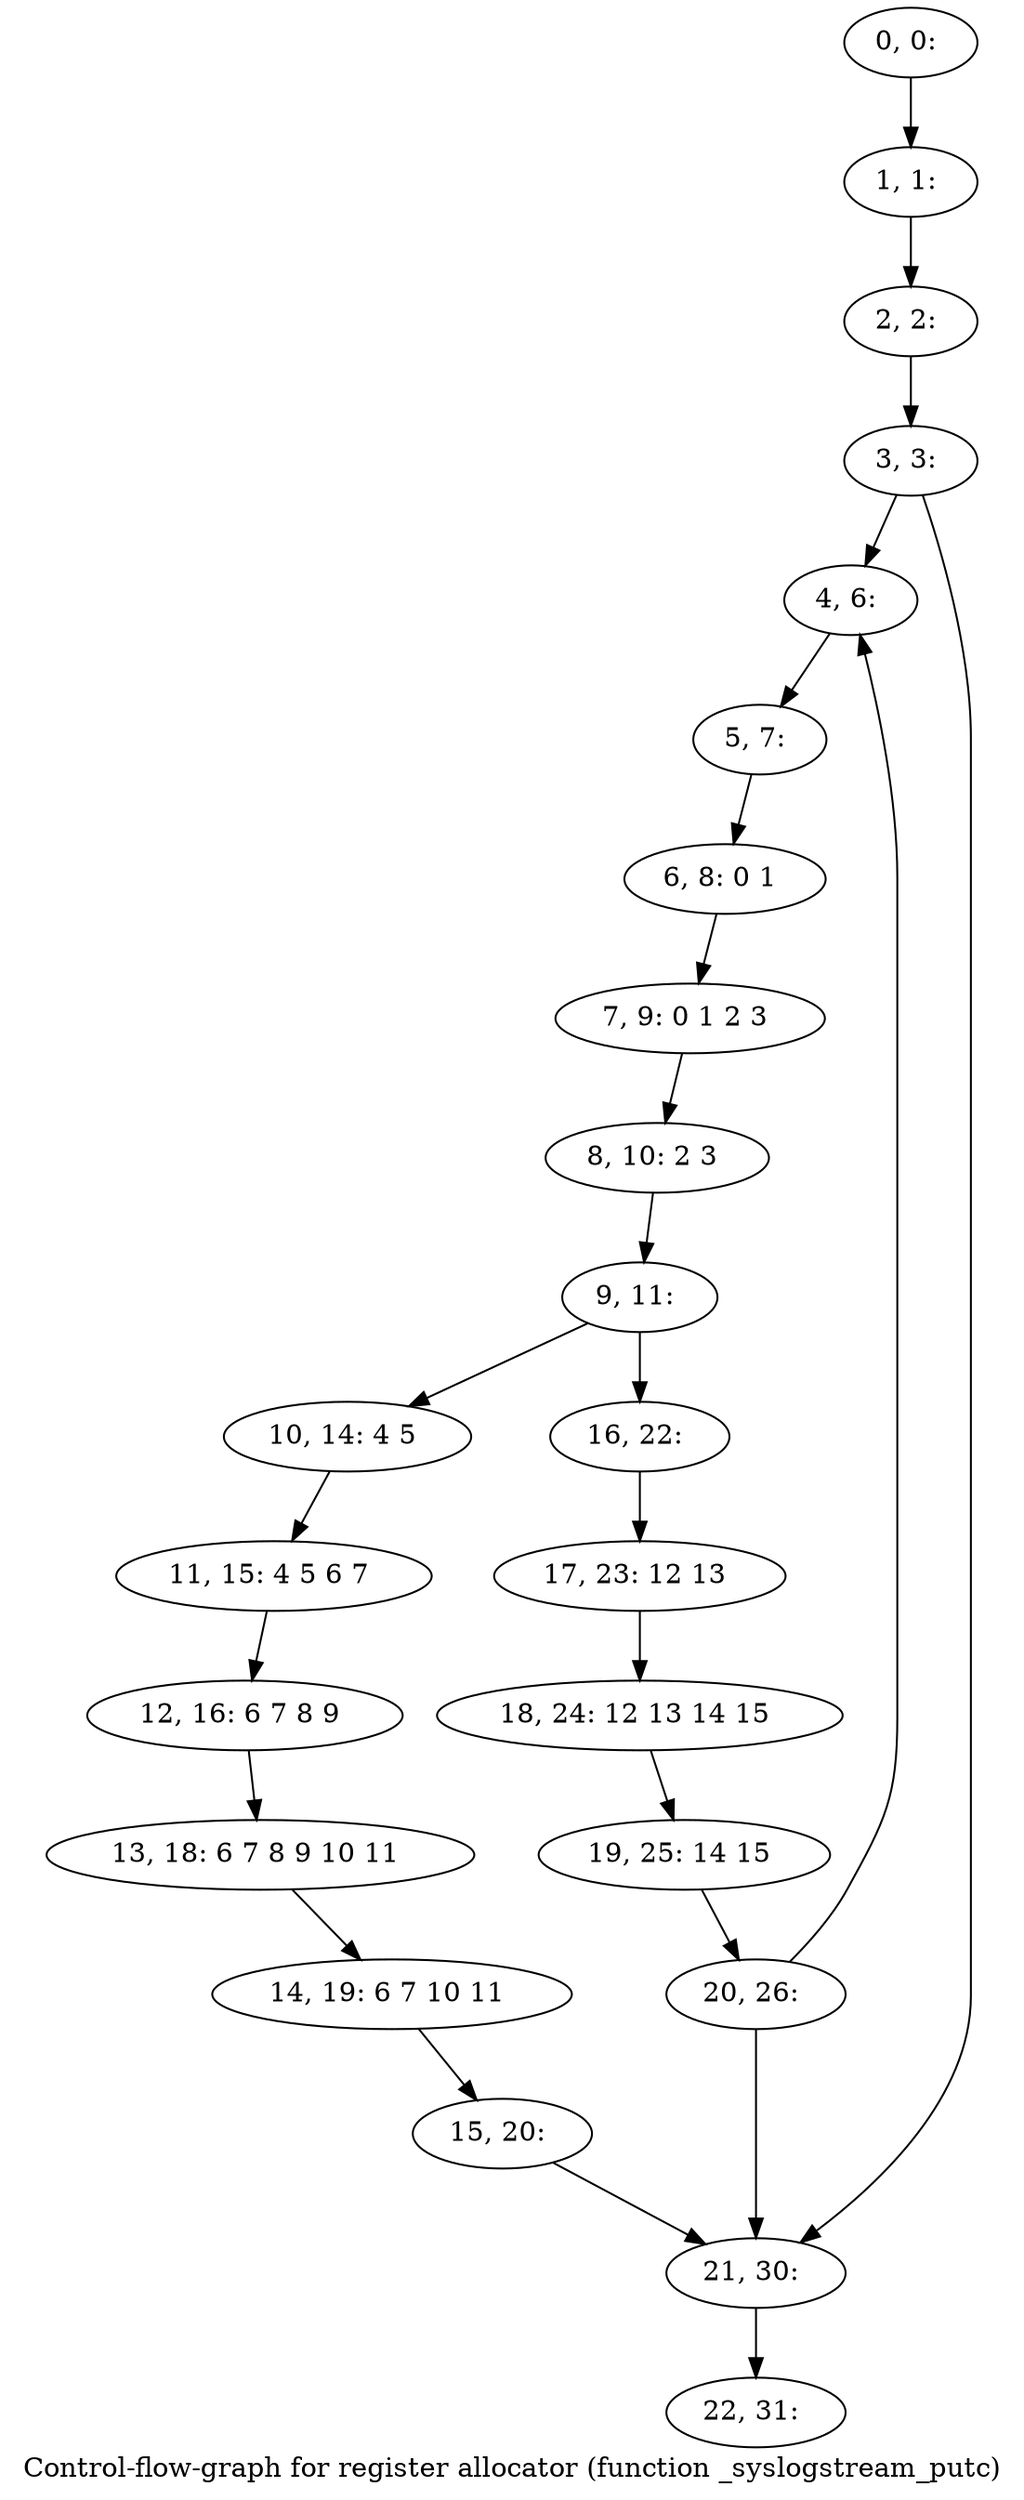 digraph G {
graph [label="Control-flow-graph for register allocator (function _syslogstream_putc)"]
0[label="0, 0: "];
1[label="1, 1: "];
2[label="2, 2: "];
3[label="3, 3: "];
4[label="4, 6: "];
5[label="5, 7: "];
6[label="6, 8: 0 1 "];
7[label="7, 9: 0 1 2 3 "];
8[label="8, 10: 2 3 "];
9[label="9, 11: "];
10[label="10, 14: 4 5 "];
11[label="11, 15: 4 5 6 7 "];
12[label="12, 16: 6 7 8 9 "];
13[label="13, 18: 6 7 8 9 10 11 "];
14[label="14, 19: 6 7 10 11 "];
15[label="15, 20: "];
16[label="16, 22: "];
17[label="17, 23: 12 13 "];
18[label="18, 24: 12 13 14 15 "];
19[label="19, 25: 14 15 "];
20[label="20, 26: "];
21[label="21, 30: "];
22[label="22, 31: "];
0->1 ;
1->2 ;
2->3 ;
3->4 ;
3->21 ;
4->5 ;
5->6 ;
6->7 ;
7->8 ;
8->9 ;
9->10 ;
9->16 ;
10->11 ;
11->12 ;
12->13 ;
13->14 ;
14->15 ;
15->21 ;
16->17 ;
17->18 ;
18->19 ;
19->20 ;
20->21 ;
20->4 ;
21->22 ;
}
